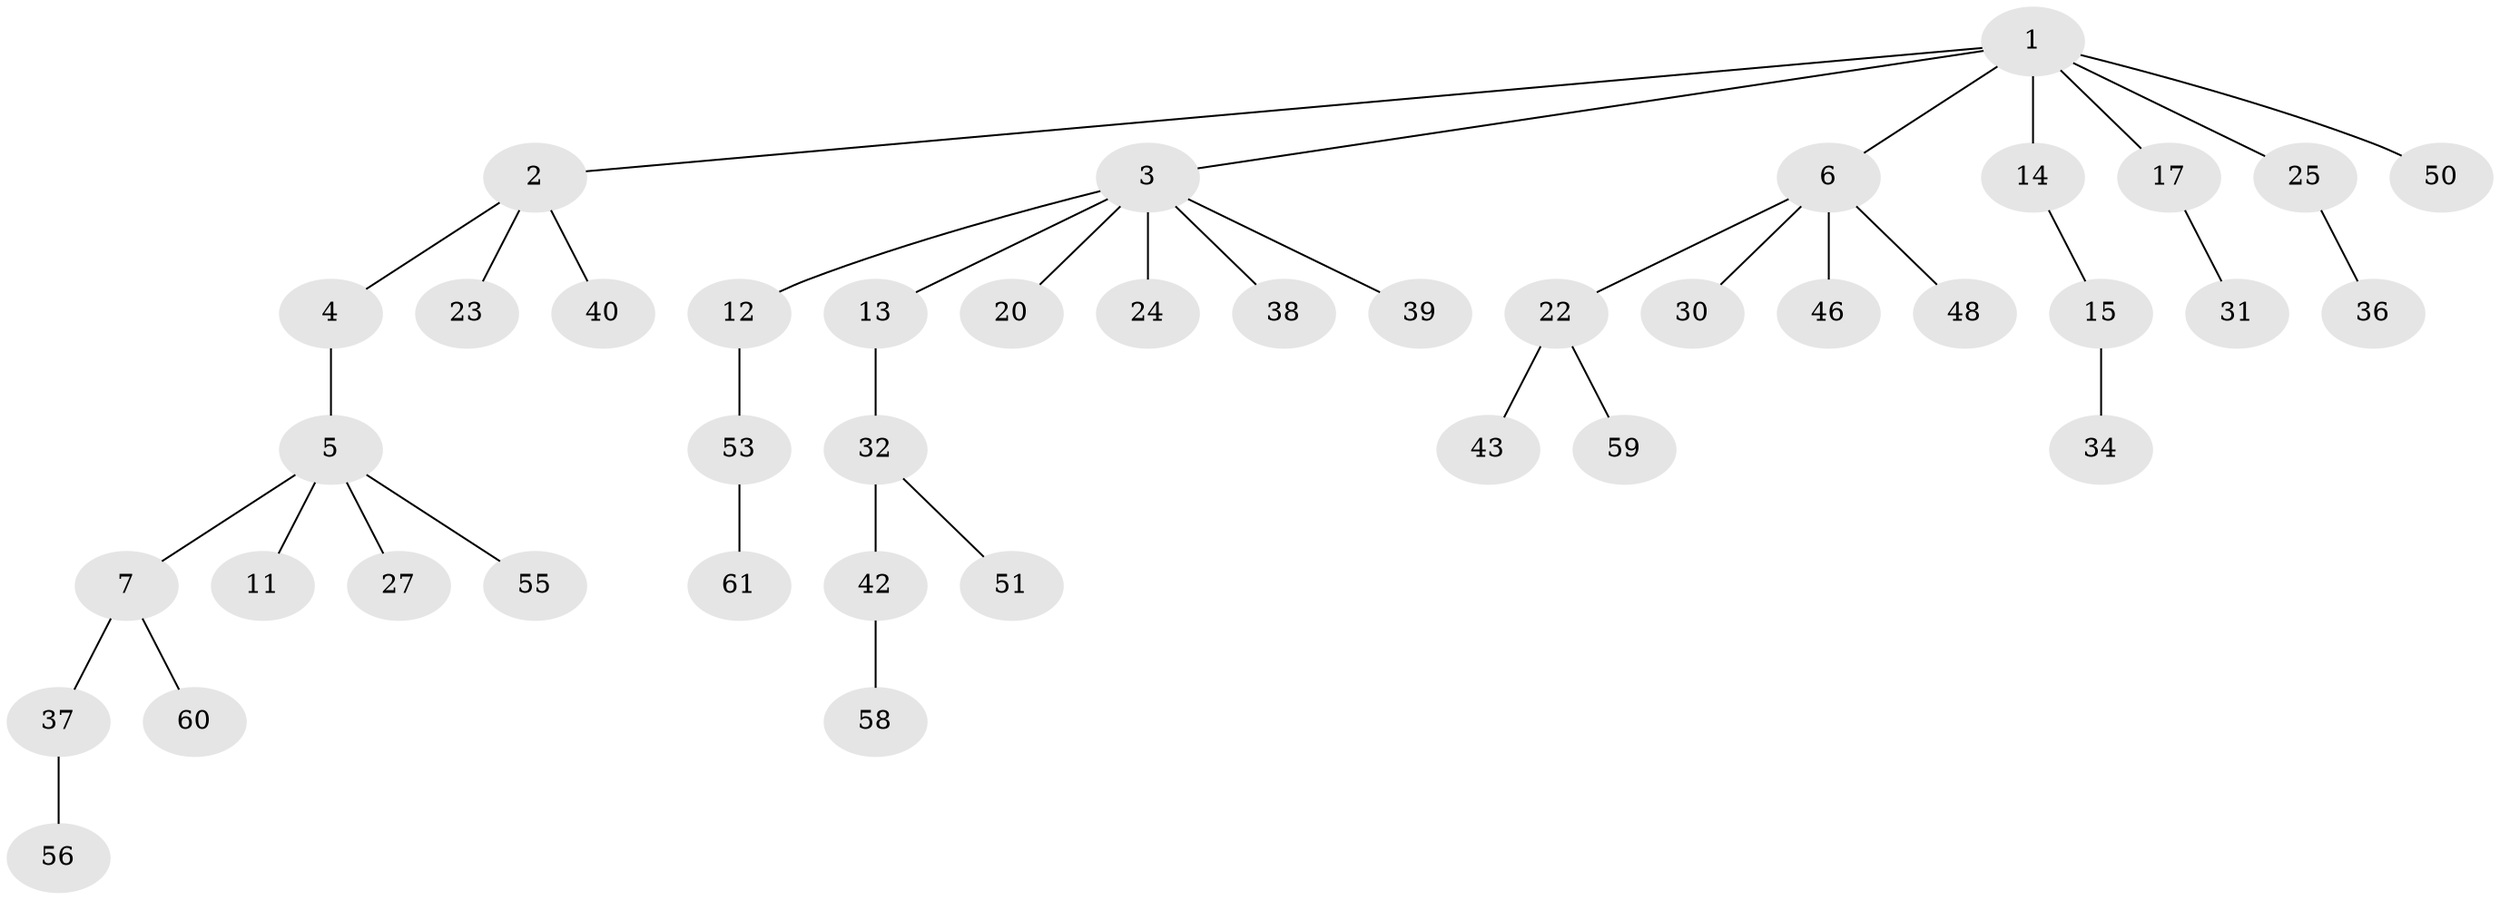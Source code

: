 // original degree distribution, {6: 0.01639344262295082, 4: 0.06557377049180328, 5: 0.03278688524590164, 3: 0.16393442622950818, 1: 0.4918032786885246, 2: 0.22950819672131148}
// Generated by graph-tools (version 1.1) at 2025/11/02/27/25 16:11:26]
// undirected, 41 vertices, 40 edges
graph export_dot {
graph [start="1"]
  node [color=gray90,style=filled];
  1 [super="+18"];
  2 [super="+19"];
  3 [super="+10"];
  4 [super="+8"];
  5 [super="+16"];
  6 [super="+9"];
  7;
  11 [super="+21"];
  12;
  13 [super="+28"];
  14 [super="+49"];
  15 [super="+57"];
  17;
  20;
  22 [super="+33"];
  23 [super="+35"];
  24 [super="+26"];
  25 [super="+29"];
  27;
  30;
  31 [super="+41"];
  32 [super="+45"];
  34;
  36;
  37 [super="+47"];
  38;
  39 [super="+44"];
  40;
  42 [super="+52"];
  43;
  46;
  48;
  50;
  51 [super="+54"];
  53;
  55;
  56;
  58;
  59;
  60;
  61;
  1 -- 2;
  1 -- 3;
  1 -- 6;
  1 -- 14;
  1 -- 17;
  1 -- 50;
  1 -- 25;
  2 -- 4;
  2 -- 23;
  2 -- 40;
  3 -- 13;
  3 -- 24;
  3 -- 39;
  3 -- 12;
  3 -- 20;
  3 -- 38;
  4 -- 5;
  5 -- 7;
  5 -- 11;
  5 -- 27;
  5 -- 55;
  6 -- 22;
  6 -- 30;
  6 -- 48;
  6 -- 46;
  7 -- 37;
  7 -- 60;
  12 -- 53;
  13 -- 32;
  14 -- 15;
  15 -- 34;
  17 -- 31;
  22 -- 43;
  22 -- 59;
  25 -- 36;
  32 -- 42;
  32 -- 51;
  37 -- 56;
  42 -- 58;
  53 -- 61;
}
